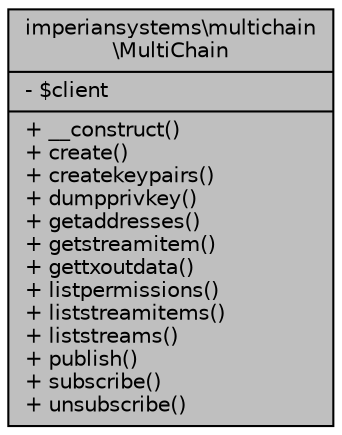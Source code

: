 digraph "imperiansystems\multichain\MultiChain"
{
  edge [fontname="Helvetica",fontsize="10",labelfontname="Helvetica",labelfontsize="10"];
  node [fontname="Helvetica",fontsize="10",shape=record];
  Node1 [label="{imperiansystems\\multichain\l\\MultiChain\n|- $client\l|+ __construct()\l+ create()\l+ createkeypairs()\l+ dumpprivkey()\l+ getaddresses()\l+ getstreamitem()\l+ gettxoutdata()\l+ listpermissions()\l+ liststreamitems()\l+ liststreams()\l+ publish()\l+ subscribe()\l+ unsubscribe()\l}",height=0.2,width=0.4,color="black", fillcolor="grey75", style="filled", fontcolor="black"];
}

